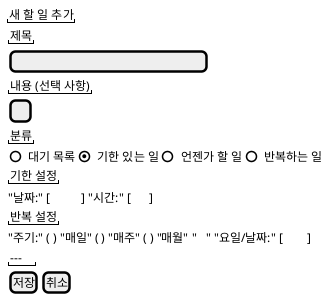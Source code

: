 @startsalt
{
  "새 할 일 추가"
  {
    "제목"
    {
      [                        ]
    }
    "내용 (선택 사항)"
    {
      [  ]
    }
    "분류"
    {
      ( ) 대기 목록| (X) 기한 있는 일| ( ) 언젠가 할 일| ( ) 반복하는 일
    }
    "기한 설정"
    {
      "날짜:" [          ] "시간:" [      ]
    }
    "반복 설정"
    {
      "주기:" ( ) "매일" ( ) "매주" ( ) "매월" "   " "요일/날짜:" [        ]
    }
    "---"
    {
      [저장] | [취소]
    }
  }
}
@endsalt
